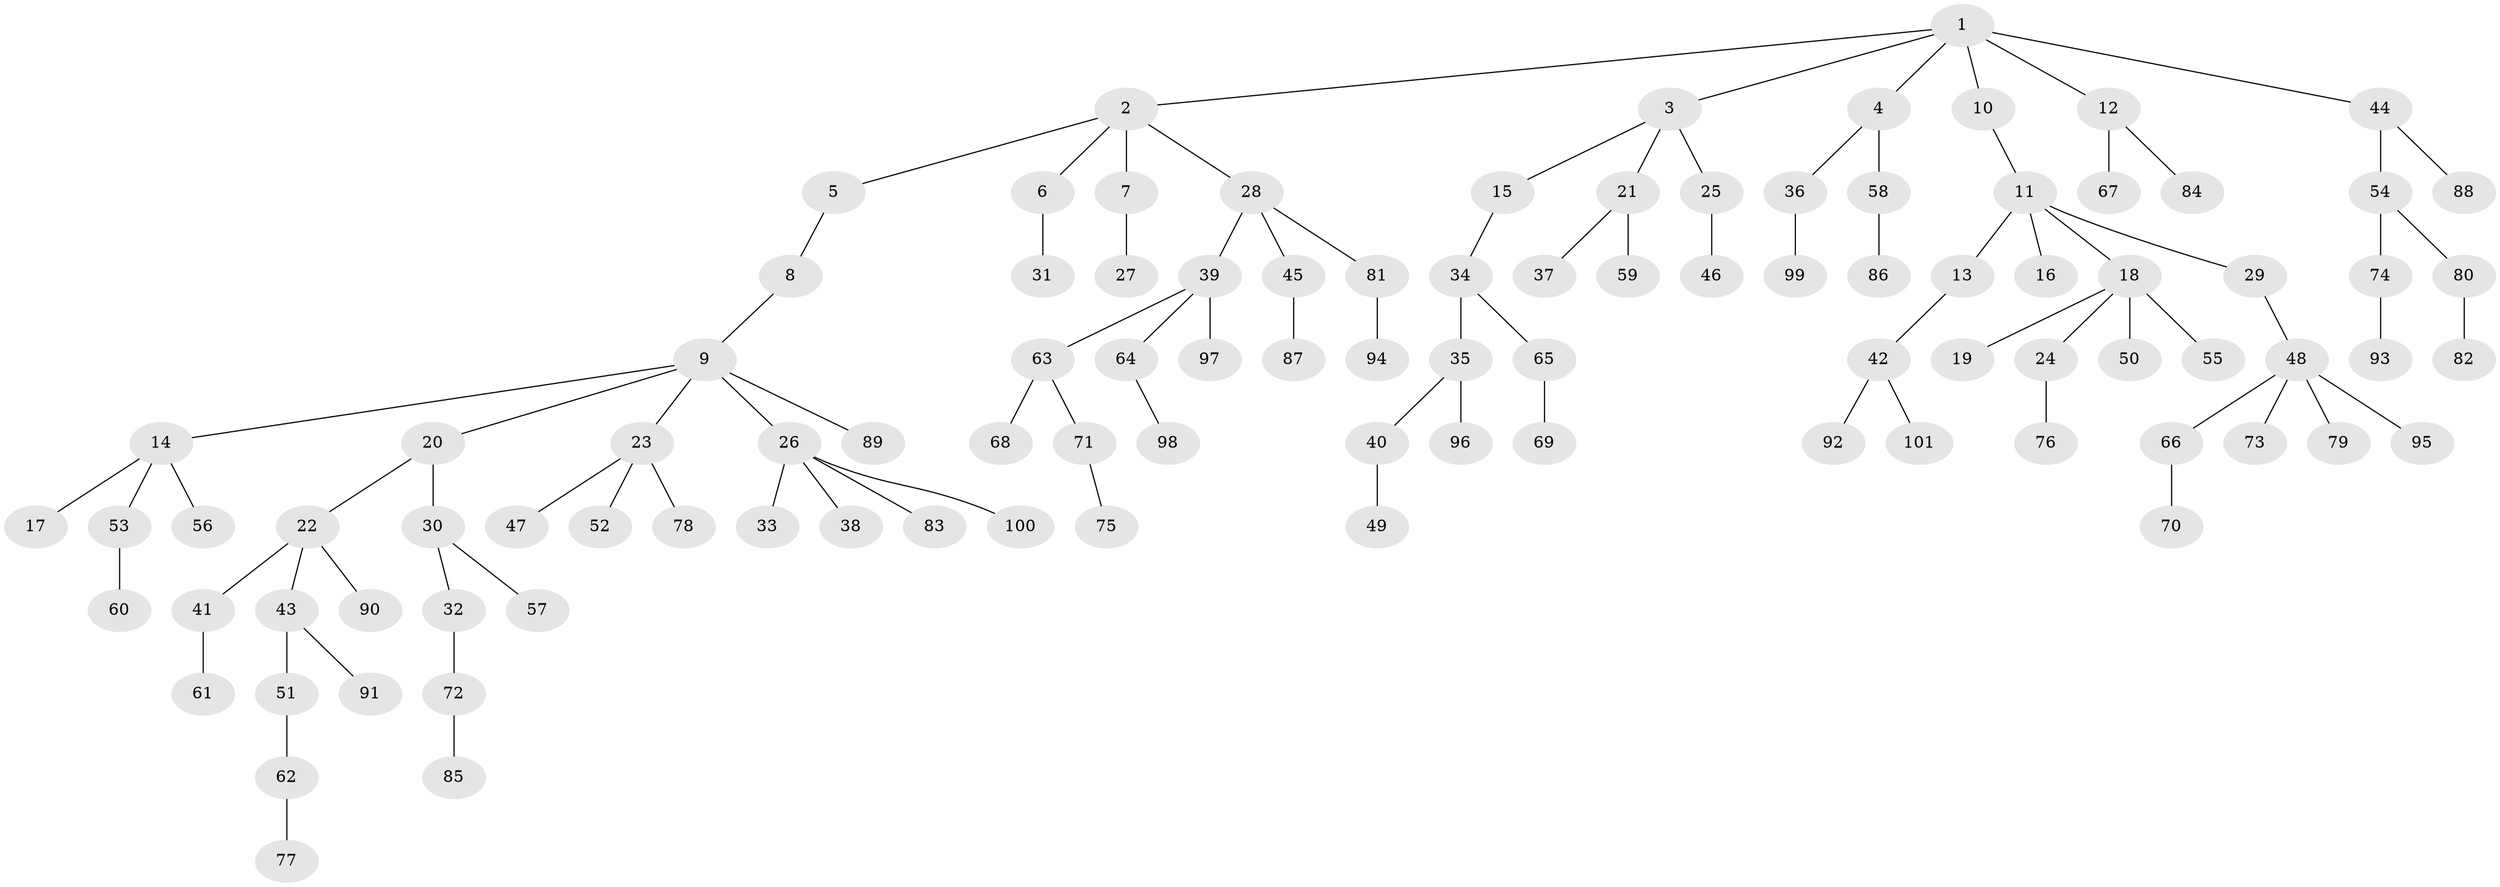 // coarse degree distribution, {9: 0.014084507042253521, 4: 0.09859154929577464, 3: 0.11267605633802817, 2: 0.14084507042253522, 1: 0.5915492957746479, 7: 0.014084507042253521, 5: 0.028169014084507043}
// Generated by graph-tools (version 1.1) at 2025/24/03/03/25 07:24:06]
// undirected, 101 vertices, 100 edges
graph export_dot {
graph [start="1"]
  node [color=gray90,style=filled];
  1;
  2;
  3;
  4;
  5;
  6;
  7;
  8;
  9;
  10;
  11;
  12;
  13;
  14;
  15;
  16;
  17;
  18;
  19;
  20;
  21;
  22;
  23;
  24;
  25;
  26;
  27;
  28;
  29;
  30;
  31;
  32;
  33;
  34;
  35;
  36;
  37;
  38;
  39;
  40;
  41;
  42;
  43;
  44;
  45;
  46;
  47;
  48;
  49;
  50;
  51;
  52;
  53;
  54;
  55;
  56;
  57;
  58;
  59;
  60;
  61;
  62;
  63;
  64;
  65;
  66;
  67;
  68;
  69;
  70;
  71;
  72;
  73;
  74;
  75;
  76;
  77;
  78;
  79;
  80;
  81;
  82;
  83;
  84;
  85;
  86;
  87;
  88;
  89;
  90;
  91;
  92;
  93;
  94;
  95;
  96;
  97;
  98;
  99;
  100;
  101;
  1 -- 2;
  1 -- 3;
  1 -- 4;
  1 -- 10;
  1 -- 12;
  1 -- 44;
  2 -- 5;
  2 -- 6;
  2 -- 7;
  2 -- 28;
  3 -- 15;
  3 -- 21;
  3 -- 25;
  4 -- 36;
  4 -- 58;
  5 -- 8;
  6 -- 31;
  7 -- 27;
  8 -- 9;
  9 -- 14;
  9 -- 20;
  9 -- 23;
  9 -- 26;
  9 -- 89;
  10 -- 11;
  11 -- 13;
  11 -- 16;
  11 -- 18;
  11 -- 29;
  12 -- 67;
  12 -- 84;
  13 -- 42;
  14 -- 17;
  14 -- 53;
  14 -- 56;
  15 -- 34;
  18 -- 19;
  18 -- 24;
  18 -- 50;
  18 -- 55;
  20 -- 22;
  20 -- 30;
  21 -- 37;
  21 -- 59;
  22 -- 41;
  22 -- 43;
  22 -- 90;
  23 -- 47;
  23 -- 52;
  23 -- 78;
  24 -- 76;
  25 -- 46;
  26 -- 33;
  26 -- 38;
  26 -- 83;
  26 -- 100;
  28 -- 39;
  28 -- 45;
  28 -- 81;
  29 -- 48;
  30 -- 32;
  30 -- 57;
  32 -- 72;
  34 -- 35;
  34 -- 65;
  35 -- 40;
  35 -- 96;
  36 -- 99;
  39 -- 63;
  39 -- 64;
  39 -- 97;
  40 -- 49;
  41 -- 61;
  42 -- 92;
  42 -- 101;
  43 -- 51;
  43 -- 91;
  44 -- 54;
  44 -- 88;
  45 -- 87;
  48 -- 66;
  48 -- 73;
  48 -- 79;
  48 -- 95;
  51 -- 62;
  53 -- 60;
  54 -- 74;
  54 -- 80;
  58 -- 86;
  62 -- 77;
  63 -- 68;
  63 -- 71;
  64 -- 98;
  65 -- 69;
  66 -- 70;
  71 -- 75;
  72 -- 85;
  74 -- 93;
  80 -- 82;
  81 -- 94;
}
